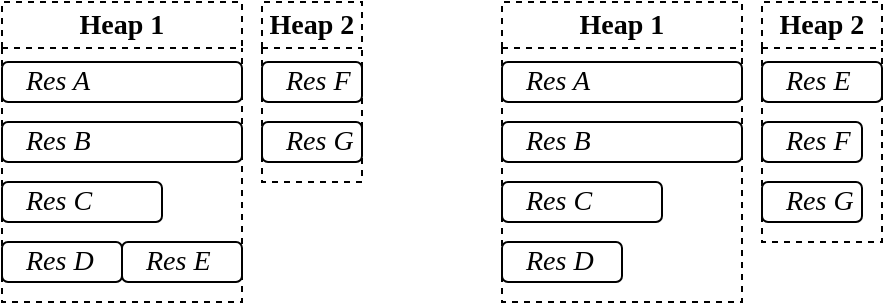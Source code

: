 <mxfile version="23.1.1" type="github">
  <diagram name="第 1 页" id="kd0IngQO-NX0Z4IXm5Hr">
    <mxGraphModel dx="763" dy="480" grid="1" gridSize="10" guides="1" tooltips="1" connect="1" arrows="1" fold="1" page="1" pageScale="1" pageWidth="1169" pageHeight="827" math="0" shadow="0">
      <root>
        <mxCell id="0" />
        <mxCell id="1" parent="0" />
        <mxCell id="T8Cmm9tjSnSGJ9qowqUV-20" value="Heap 1" style="swimlane;whiteSpace=wrap;html=1;fontFamily=Times New Roman;fontStyle=1;dashed=1;fontSize=14;verticalAlign=middle;" vertex="1" parent="1">
          <mxGeometry x="370" y="320" width="120" height="150" as="geometry">
            <mxRectangle x="80" y="390" width="70" height="30" as="alternateBounds" />
          </mxGeometry>
        </mxCell>
        <mxCell id="T8Cmm9tjSnSGJ9qowqUV-21" value="Res A" style="rounded=1;whiteSpace=wrap;html=1;fontFamily=Times New Roman;fontStyle=2;fontSize=14;align=left;spacingLeft=10;verticalAlign=middle;" vertex="1" parent="T8Cmm9tjSnSGJ9qowqUV-20">
          <mxGeometry y="30" width="120" height="20" as="geometry" />
        </mxCell>
        <mxCell id="T8Cmm9tjSnSGJ9qowqUV-23" value="Res B" style="rounded=1;whiteSpace=wrap;html=1;fontFamily=Times New Roman;fontStyle=2;fontSize=14;align=left;spacingLeft=10;verticalAlign=middle;" vertex="1" parent="T8Cmm9tjSnSGJ9qowqUV-20">
          <mxGeometry y="60" width="120" height="20" as="geometry" />
        </mxCell>
        <mxCell id="T8Cmm9tjSnSGJ9qowqUV-24" value="Res C" style="rounded=1;whiteSpace=wrap;html=1;fontFamily=Times New Roman;fontStyle=2;fontSize=14;align=left;spacingLeft=10;verticalAlign=middle;" vertex="1" parent="T8Cmm9tjSnSGJ9qowqUV-20">
          <mxGeometry y="90" width="80" height="20" as="geometry" />
        </mxCell>
        <mxCell id="T8Cmm9tjSnSGJ9qowqUV-25" value="Res D" style="rounded=1;whiteSpace=wrap;html=1;fontFamily=Times New Roman;fontStyle=2;fontSize=14;align=left;spacingLeft=10;verticalAlign=middle;" vertex="1" parent="T8Cmm9tjSnSGJ9qowqUV-20">
          <mxGeometry y="120" width="60" height="20" as="geometry" />
        </mxCell>
        <mxCell id="T8Cmm9tjSnSGJ9qowqUV-31" value="Heap 2" style="swimlane;whiteSpace=wrap;html=1;fontFamily=Times New Roman;fontStyle=1;dashed=1;fontSize=14;verticalAlign=middle;" vertex="1" parent="1">
          <mxGeometry x="500" y="320" width="60" height="120" as="geometry">
            <mxRectangle x="80" y="390" width="70" height="30" as="alternateBounds" />
          </mxGeometry>
        </mxCell>
        <mxCell id="T8Cmm9tjSnSGJ9qowqUV-32" value="Res E" style="rounded=1;whiteSpace=wrap;html=1;fontFamily=Times New Roman;fontStyle=2;fontSize=14;align=left;spacingLeft=10;verticalAlign=middle;" vertex="1" parent="T8Cmm9tjSnSGJ9qowqUV-31">
          <mxGeometry y="30" width="60" height="20" as="geometry" />
        </mxCell>
        <mxCell id="T8Cmm9tjSnSGJ9qowqUV-33" value="Res F" style="rounded=1;whiteSpace=wrap;html=1;fontFamily=Times New Roman;fontStyle=2;fontSize=14;align=left;spacingLeft=10;verticalAlign=middle;" vertex="1" parent="T8Cmm9tjSnSGJ9qowqUV-31">
          <mxGeometry y="60" width="50" height="20" as="geometry" />
        </mxCell>
        <mxCell id="T8Cmm9tjSnSGJ9qowqUV-36" value="Res G" style="rounded=1;whiteSpace=wrap;html=1;fontFamily=Times New Roman;fontStyle=2;fontSize=14;align=left;spacingLeft=10;verticalAlign=middle;" vertex="1" parent="T8Cmm9tjSnSGJ9qowqUV-31">
          <mxGeometry y="90" width="50" height="20" as="geometry" />
        </mxCell>
        <mxCell id="T8Cmm9tjSnSGJ9qowqUV-37" value="Heap 1" style="swimlane;whiteSpace=wrap;html=1;fontFamily=Times New Roman;fontStyle=1;dashed=1;fontSize=14;verticalAlign=middle;" vertex="1" parent="1">
          <mxGeometry x="120" y="320" width="120" height="150" as="geometry">
            <mxRectangle x="80" y="390" width="70" height="30" as="alternateBounds" />
          </mxGeometry>
        </mxCell>
        <mxCell id="T8Cmm9tjSnSGJ9qowqUV-38" value="Res A" style="rounded=1;whiteSpace=wrap;html=1;fontFamily=Times New Roman;fontStyle=2;fontSize=14;align=left;spacingLeft=10;verticalAlign=middle;" vertex="1" parent="T8Cmm9tjSnSGJ9qowqUV-37">
          <mxGeometry y="30" width="120" height="20" as="geometry" />
        </mxCell>
        <mxCell id="T8Cmm9tjSnSGJ9qowqUV-39" value="Res B" style="rounded=1;whiteSpace=wrap;html=1;fontFamily=Times New Roman;fontStyle=2;fontSize=14;align=left;spacingLeft=10;verticalAlign=middle;" vertex="1" parent="T8Cmm9tjSnSGJ9qowqUV-37">
          <mxGeometry y="60" width="120" height="20" as="geometry" />
        </mxCell>
        <mxCell id="T8Cmm9tjSnSGJ9qowqUV-40" value="Res C" style="rounded=1;whiteSpace=wrap;html=1;fontFamily=Times New Roman;fontStyle=2;fontSize=14;align=left;spacingLeft=10;verticalAlign=middle;" vertex="1" parent="T8Cmm9tjSnSGJ9qowqUV-37">
          <mxGeometry y="90" width="80" height="20" as="geometry" />
        </mxCell>
        <mxCell id="T8Cmm9tjSnSGJ9qowqUV-41" value="Res D" style="rounded=1;whiteSpace=wrap;html=1;fontFamily=Times New Roman;fontStyle=2;fontSize=14;align=left;spacingLeft=10;verticalAlign=middle;" vertex="1" parent="T8Cmm9tjSnSGJ9qowqUV-37">
          <mxGeometry y="120" width="60" height="20" as="geometry" />
        </mxCell>
        <mxCell id="T8Cmm9tjSnSGJ9qowqUV-43" value="Res E" style="rounded=1;whiteSpace=wrap;html=1;fontFamily=Times New Roman;fontStyle=2;fontSize=14;align=left;spacingLeft=10;verticalAlign=middle;" vertex="1" parent="T8Cmm9tjSnSGJ9qowqUV-37">
          <mxGeometry x="60" y="120" width="60" height="20" as="geometry" />
        </mxCell>
        <mxCell id="T8Cmm9tjSnSGJ9qowqUV-42" value="Heap 2" style="swimlane;whiteSpace=wrap;html=1;fontFamily=Times New Roman;fontStyle=1;dashed=1;fontSize=14;verticalAlign=middle;" vertex="1" parent="1">
          <mxGeometry x="250" y="320" width="50" height="90" as="geometry">
            <mxRectangle x="80" y="390" width="70" height="30" as="alternateBounds" />
          </mxGeometry>
        </mxCell>
        <mxCell id="T8Cmm9tjSnSGJ9qowqUV-44" value="Res F" style="rounded=1;whiteSpace=wrap;html=1;fontFamily=Times New Roman;fontStyle=2;fontSize=14;align=left;spacingLeft=10;verticalAlign=middle;" vertex="1" parent="T8Cmm9tjSnSGJ9qowqUV-42">
          <mxGeometry y="30" width="50" height="20" as="geometry" />
        </mxCell>
        <mxCell id="T8Cmm9tjSnSGJ9qowqUV-45" value="Res G" style="rounded=1;whiteSpace=wrap;html=1;fontFamily=Times New Roman;fontStyle=2;fontSize=14;align=left;spacingLeft=10;verticalAlign=middle;" vertex="1" parent="T8Cmm9tjSnSGJ9qowqUV-42">
          <mxGeometry y="60" width="50" height="20" as="geometry" />
        </mxCell>
      </root>
    </mxGraphModel>
  </diagram>
</mxfile>
